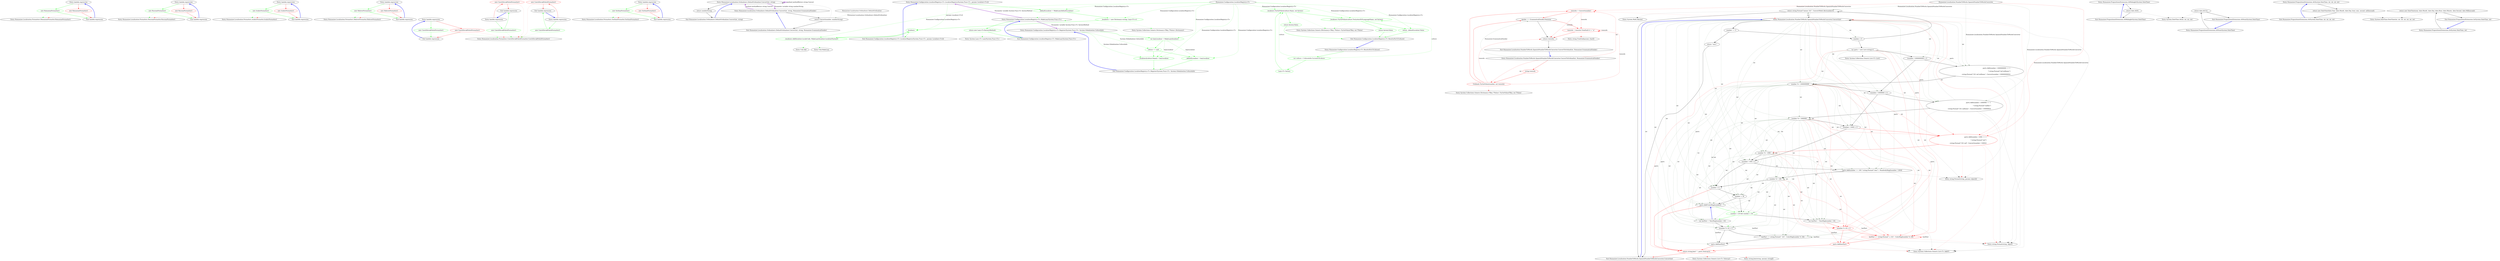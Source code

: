 digraph  {
n0 [label="Entry lambda expression", span="16-16", cluster="lambda expression"];
n1 [label="new RomanianFormatter()", span="16-16", cluster="lambda expression", color=red, community=0];
n2 [label="Exit lambda expression", span="16-16", cluster="lambda expression"];
n3 [label="Entry Humanizer.Localisation.Formatters.RomanianFormatter.RomanianFormatter()", span="2-2", cluster="Humanizer.Localisation.Formatters.RomanianFormatter.RomanianFormatter()"];
n4 [label="Entry lambda expression", span="17-17", cluster="lambda expression"];
n5 [label="new RussianFormatter()", span="17-17", cluster="lambda expression", color=red, community=0];
n6 [label="Exit lambda expression", span="17-17", cluster="lambda expression"];
n7 [label="Entry Humanizer.Localisation.Formatters.RussianFormatter.RussianFormatter()", span="4-4", cluster="Humanizer.Localisation.Formatters.RussianFormatter.RussianFormatter()"];
n8 [label="Entry lambda expression", span="18-18", cluster="lambda expression"];
n9 [label="new ArabicFormatter()", span="18-18", cluster="lambda expression", color=red, community=0];
n10 [label="Exit lambda expression", span="18-18", cluster="lambda expression"];
n11 [label="Entry Humanizer.Localisation.Formatters.ArabicFormatter.ArabicFormatter()", span="2-2", cluster="Humanizer.Localisation.Formatters.ArabicFormatter.ArabicFormatter()"];
n12 [label="Entry lambda expression", span="19-19", cluster="lambda expression"];
n13 [label="new HebrewFormatter()", span="19-19", cluster="lambda expression", color=red, community=0];
n14 [label="Exit lambda expression", span="19-19", cluster="lambda expression"];
n15 [label="Entry Humanizer.Localisation.Formatters.HebrewFormatter.HebrewFormatter()", span="2-2", cluster="Humanizer.Localisation.Formatters.HebrewFormatter.HebrewFormatter()"];
n16 [label="Entry lambda expression", span="20-20", cluster="lambda expression"];
n17 [label="new CzechSlovakPolishFormatter()", span="20-20", cluster="lambda expression", color=red, community=0];
n18 [label="Exit lambda expression", span="20-20", cluster="lambda expression"];
n19 [label="Entry Humanizer.Localisation.Formatters.CzechSlovakPolishFormatter.CzechSlovakPolishFormatter()", span="2-2", cluster="Humanizer.Localisation.Formatters.CzechSlovakPolishFormatter.CzechSlovakPolishFormatter()"];
n20 [label="Entry lambda expression", span="21-21", cluster="lambda expression"];
n21 [label="new CzechSlovakPolishFormatter()", span="21-21", cluster="lambda expression", color=red, community=1];
n22 [label="Exit lambda expression", span="21-21", cluster="lambda expression"];
n23 [label="Entry lambda expression", span="22-22", cluster="lambda expression"];
n24 [label="new CzechSlovakPolishFormatter()", span="22-22", cluster="lambda expression", color=red, community=1];
n25 [label="Exit lambda expression", span="22-22", cluster="lambda expression"];
n26 [label="Entry lambda expression", span="23-23", cluster="lambda expression"];
n27 [label="new SerbianFormatter()", span="23-23", cluster="lambda expression", color=red, community=0];
n28 [label="Exit lambda expression", span="23-23", cluster="lambda expression"];
n29 [label="Entry Humanizer.Localisation.Formatters.SerbianFormatter.SerbianFormatter()", span="2-2", cluster="Humanizer.Localisation.Formatters.SerbianFormatter.SerbianFormatter()"];
d1 [label="new RomanianFormatter()", span="16-16", cluster="lambda expression", color=green, community=0];
d5 [label="new RussianFormatter()", span="17-17", cluster="lambda expression", color=green, community=0];
d9 [label="new ArabicFormatter()", span="18-18", cluster="lambda expression", color=green, community=0];
d13 [label="new HebrewFormatter()", span="19-19", cluster="lambda expression", color=green, community=0];
d17 [label="new CzechSlovakPolishFormatter()", span="20-20", cluster="lambda expression", color=green, community=0];
d21 [label="new CzechSlovakPolishFormatter()", span="21-21", cluster="lambda expression", color=green, community=0];
d24 [label="new CzechSlovakPolishFormatter()", span="22-22", cluster="lambda expression", color=green, community=0];
d27 [label="new SerbianFormatter()", span="23-23", cluster="lambda expression", color=green, community=0];
m2_3 [label="Entry Humanizer.Localisation.Ordinalizers.DefaultOrdinalizer.Convert(int, string)", span="9-9", cluster="Humanizer.Localisation.Ordinalizers.DefaultOrdinalizer.Convert(int, string)", file="DefaultOrdinalizer.cs"];
m2_4 [label="return numberString;", span="11-11", cluster="Humanizer.Localisation.Ordinalizers.DefaultOrdinalizer.Convert(int, string)", file="DefaultOrdinalizer.cs"];
m2_5 [label="Exit Humanizer.Localisation.Ordinalizers.DefaultOrdinalizer.Convert(int, string)", span="9-9", cluster="Humanizer.Localisation.Ordinalizers.DefaultOrdinalizer.Convert(int, string)", file="DefaultOrdinalizer.cs"];
m2_0 [label="Entry Humanizer.Localisation.Ordinalizers.DefaultOrdinalizer.Convert(int, string, Humanizer.GrammaticalGender)", span="4-4", cluster="Humanizer.Localisation.Ordinalizers.DefaultOrdinalizer.Convert(int, string, Humanizer.GrammaticalGender)", file="DefaultOrdinalizer.cs"];
m2_1 [label="return Convert(number, numberString);", span="6-6", cluster="Humanizer.Localisation.Ordinalizers.DefaultOrdinalizer.Convert(int, string, Humanizer.GrammaticalGender)", file="DefaultOrdinalizer.cs"];
m2_2 [label="Exit Humanizer.Localisation.Ordinalizers.DefaultOrdinalizer.Convert(int, string, Humanizer.GrammaticalGender)", span="4-4", cluster="Humanizer.Localisation.Ordinalizers.DefaultOrdinalizer.Convert(int, string, Humanizer.GrammaticalGender)", file="DefaultOrdinalizer.cs"];
m2_6 [label="Humanizer.Localisation.Ordinalizers.DefaultOrdinalizer", span="", file="DefaultOrdinalizer.cs"];
m8_0 [label="Entry Humanizer.Configuration.LocaliserRegistry<T>.LocaliserRegistry(System.Func<T>, params Localiser<T>[])", span="16-16", cluster="Humanizer.Configuration.LocaliserRegistry<T>.LocaliserRegistry(System.Func<T>, params Localiser<T>[])", file="LocaliserRegistry.cs"];
m8_1 [label="_defaultLocaliser = MakeLazy(defaultLocaliser)", span="18-18", cluster="Humanizer.Configuration.LocaliserRegistry<T>.LocaliserRegistry(System.Func<T>, params Localiser<T>[])", color=green, community=0, file="LocaliserRegistry.cs"];
m8_2 [label="_localisers = new Dictionary<string, Lazy<T>>()", span="19-19", cluster="Humanizer.Configuration.LocaliserRegistry<T>.LocaliserRegistry(System.Func<T>, params Localiser<T>[])", color=green, community=0, file="LocaliserRegistry.cs"];
m8_3 [label=localisers, span="20-20", cluster="Humanizer.Configuration.LocaliserRegistry<T>.LocaliserRegistry(System.Func<T>, params Localiser<T>[])", color=green, community=1, file="LocaliserRegistry.cs"];
m8_4 [label="_localisers.Add(localiser.LocaleCode, MakeLazy(localiser.LocaliserFactory))", span="21-21", cluster="Humanizer.Configuration.LocaliserRegistry<T>.LocaliserRegistry(System.Func<T>, params Localiser<T>[])", color=green, community=0, file="LocaliserRegistry.cs"];
m8_5 [label="Exit Humanizer.Configuration.LocaliserRegistry<T>.LocaliserRegistry(System.Func<T>, params Localiser<T>[])", span="16-16", cluster="Humanizer.Configuration.LocaliserRegistry<T>.LocaliserRegistry(System.Func<T>, params Localiser<T>[])", file="LocaliserRegistry.cs"];
m8_7 [label="Entry System.Collections.Generic.Dictionary<TKey, TValue>.Dictionary()", span="0-0", cluster="System.Collections.Generic.Dictionary<TKey, TValue>.Dictionary()", file="LocaliserRegistry.cs"];
m8_22 [label="Entry System.Collections.Generic.IDictionary<TKey, TValue>.TryGetValue(TKey, out TValue)", span="0-0", cluster="System.Collections.Generic.IDictionary<TKey, TValue>.TryGetValue(TKey, out TValue)", file="LocaliserRegistry.cs"];
m8_23 [label="Entry Humanizer.Configuration.LocaliserRegistry<T>.Register(System.Func<T>, System.Globalization.CultureInfo)", span="50-50", cluster="Humanizer.Configuration.LocaliserRegistry<T>.Register(System.Func<T>, System.Globalization.CultureInfo)", file="LocaliserRegistry.cs"];
m8_24 [label="var lazyLocaliser = MakeLazy(localiser)", span="52-52", cluster="Humanizer.Configuration.LocaliserRegistry<T>.Register(System.Func<T>, System.Globalization.CultureInfo)", color=green, community=0, file="LocaliserRegistry.cs"];
m8_25 [label="culture == null", span="54-54", cluster="Humanizer.Configuration.LocaliserRegistry<T>.Register(System.Func<T>, System.Globalization.CultureInfo)", color=green, community=0, file="LocaliserRegistry.cs"];
m8_26 [label="_defaultLocaliser = lazyLocaliser", span="55-55", cluster="Humanizer.Configuration.LocaliserRegistry<T>.Register(System.Func<T>, System.Globalization.CultureInfo)", color=green, community=0, file="LocaliserRegistry.cs"];
m8_27 [label="_localisers[culture.Name] = lazyLocaliser", span="57-57", cluster="Humanizer.Configuration.LocaliserRegistry<T>.Register(System.Func<T>, System.Globalization.CultureInfo)", color=green, community=0, file="LocaliserRegistry.cs"];
m8_28 [label="Exit Humanizer.Configuration.LocaliserRegistry<T>.Register(System.Func<T>, System.Globalization.CultureInfo)", span="50-50", cluster="Humanizer.Configuration.LocaliserRegistry<T>.Register(System.Func<T>, System.Globalization.CultureInfo)", file="LocaliserRegistry.cs"];
m8_12 [label="Entry System.Lazy<T>.Lazy(System.Func<T>)", span="0-0", cluster="System.Lazy<T>.Lazy(System.Func<T>)", file="LocaliserRegistry.cs"];
m8_6 [label="Entry Humanizer.Configuration.LocaliserRegistry<T>.MakeLazy(System.Func<T>)", span="24-24", cluster="Humanizer.Configuration.LocaliserRegistry<T>.MakeLazy(System.Func<T>)", file="LocaliserRegistry.cs"];
m8_10 [label="return new Lazy<T>(factoryMethod);", span="26-26", cluster="Humanizer.Configuration.LocaliserRegistry<T>.MakeLazy(System.Func<T>)", color=green, community=0, file="LocaliserRegistry.cs"];
m8_11 [label="Exit Humanizer.Configuration.LocaliserRegistry<T>.MakeLazy(System.Func<T>)", span="24-24", cluster="Humanizer.Configuration.LocaliserRegistry<T>.MakeLazy(System.Func<T>)", file="LocaliserRegistry.cs"];
m8_8 [label="Entry Unk.MakeLazy", span="", cluster="Unk.MakeLazy", file="LocaliserRegistry.cs"];
m8_13 [label="Entry Humanizer.Configuration.LocaliserRegistry<T>.ResolveForUiCulture()", span="32-32", cluster="Humanizer.Configuration.LocaliserRegistry<T>.ResolveForUiCulture()", file="LocaliserRegistry.cs"];
m8_14 [label="var culture = CultureInfo.CurrentUICulture", span="34-34", cluster="Humanizer.Configuration.LocaliserRegistry<T>.ResolveForUiCulture()", color=green, community=0, file="LocaliserRegistry.cs"];
m8_15 [label="Lazy<T> factory", span="36-36", cluster="Humanizer.Configuration.LocaliserRegistry<T>.ResolveForUiCulture()", color=green, community=0, file="LocaliserRegistry.cs"];
m8_16 [label="_localisers.TryGetValue(culture.Name, out factory)", span="38-38", cluster="Humanizer.Configuration.LocaliserRegistry<T>.ResolveForUiCulture()", color=green, community=0, file="LocaliserRegistry.cs"];
m8_18 [label="_localisers.TryGetValue(culture.TwoLetterISOLanguageName, out factory)", span="41-41", cluster="Humanizer.Configuration.LocaliserRegistry<T>.ResolveForUiCulture()", color=green, community=0, file="LocaliserRegistry.cs"];
m8_17 [label="return factory.Value;", span="39-39", cluster="Humanizer.Configuration.LocaliserRegistry<T>.ResolveForUiCulture()", color=green, community=0, file="LocaliserRegistry.cs"];
m8_19 [label="return factory.Value;", span="42-42", cluster="Humanizer.Configuration.LocaliserRegistry<T>.ResolveForUiCulture()", color=green, community=0, file="LocaliserRegistry.cs"];
m8_20 [label="return _defaultLocaliser.Value;", span="44-44", cluster="Humanizer.Configuration.LocaliserRegistry<T>.ResolveForUiCulture()", color=green, community=0, file="LocaliserRegistry.cs"];
m8_21 [label="Exit Humanizer.Configuration.LocaliserRegistry<T>.ResolveForUiCulture()", span="32-32", cluster="Humanizer.Configuration.LocaliserRegistry<T>.ResolveForUiCulture()", file="LocaliserRegistry.cs"];
m8_9 [label="Entry Unk.Add", span="", cluster="Unk.Add", file="LocaliserRegistry.cs"];
m8_29 [label="Humanizer.Configuration.LocaliserRegistry<T>", span="", file="LocaliserRegistry.cs"];
m10_32 [label="Entry System.Math.Abs(int)", span="0-0", cluster="System.Math.Abs(int)", file="NumberToWordsExtension.cs"];
m10_34 [label="Entry System.Collections.Generic.List<T>.List()", span="0-0", cluster="System.Collections.Generic.List<T>.List()", file="NumberToWordsExtension.cs"];
m10_47 [label="Entry System.Collections.Generic.Dictionary<TKey, TValue>.TryGetValue(TKey, out TValue)", span="0-0", cluster="System.Collections.Generic.Dictionary<TKey, TValue>.TryGetValue(TKey, out TValue)", file="NumberToWordsExtension.cs"];
m10_37 [label="Entry System.Collections.Generic.List<T>.ToArray()", span="0-0", cluster="System.Collections.Generic.List<T>.ToArray()", file="NumberToWordsExtension.cs"];
m10_36 [label="Entry System.Collections.Generic.List<T>.Add(T)", span="0-0", cluster="System.Collections.Generic.List<T>.Add(T)", file="NumberToWordsExtension.cs"];
m10_39 [label="Entry Humanizer.Localisation.NumberToWords.SpanishNumberToWordsConverter.ConvertToOrdinal(int, Humanizer.GrammaticalGender)", span="94-94", cluster="Humanizer.Localisation.NumberToWords.SpanishNumberToWordsConverter.ConvertToOrdinal(int, Humanizer.GrammaticalGender)", file="NumberToWordsExtension.cs"];
m10_40 [label="string towords", span="96-96", cluster="Humanizer.Localisation.NumberToWords.SpanishNumberToWordsConverter.ConvertToOrdinal(int, Humanizer.GrammaticalGender)", color=red, community=0, file="NumberToWordsExtension.cs"];
m10_41 [label="!Ordinals.TryGetValue(number, out towords)", span="97-97", cluster="Humanizer.Localisation.NumberToWords.SpanishNumberToWordsConverter.ConvertToOrdinal(int, Humanizer.GrammaticalGender)", color=red, community=0, file="NumberToWordsExtension.cs"];
m10_42 [label="towords = Convert(number)", span="98-98", cluster="Humanizer.Localisation.NumberToWords.SpanishNumberToWordsConverter.ConvertToOrdinal(int, Humanizer.GrammaticalGender)", color=red, community=0, file="NumberToWordsExtension.cs"];
m10_43 [label="gender == GrammaticalGender.Feminine", span="99-99", cluster="Humanizer.Localisation.NumberToWords.SpanishNumberToWordsConverter.ConvertToOrdinal(int, Humanizer.GrammaticalGender)", file="NumberToWordsExtension.cs"];
m10_44 [label="towords = towords.TrimEnd('o') + ''a''", span="100-100", cluster="Humanizer.Localisation.NumberToWords.SpanishNumberToWordsConverter.ConvertToOrdinal(int, Humanizer.GrammaticalGender)", color=red, community=0, file="NumberToWordsExtension.cs"];
m10_45 [label="return towords;", span="102-102", cluster="Humanizer.Localisation.NumberToWords.SpanishNumberToWordsConverter.ConvertToOrdinal(int, Humanizer.GrammaticalGender)", file="NumberToWordsExtension.cs"];
m10_46 [label="Exit Humanizer.Localisation.NumberToWords.SpanishNumberToWordsConverter.ConvertToOrdinal(int, Humanizer.GrammaticalGender)", span="94-94", cluster="Humanizer.Localisation.NumberToWords.SpanishNumberToWordsConverter.ConvertToOrdinal(int, Humanizer.GrammaticalGender)", file="NumberToWordsExtension.cs"];
m10_35 [label="Entry string.Format(string, params object[])", span="0-0", cluster="string.Format(string, params object[])", file="NumberToWordsExtension.cs"];
m10_38 [label="Entry string.Join(string, params string[])", span="0-0", cluster="string.Join(string, params string[])", file="NumberToWordsExtension.cs"];
m10_23 [label="(number % 10) > 0", span="76-76", cluster="Humanizer.Localisation.NumberToWords.SpanishNumberToWordsConverter.Convert(int)", file="NumberToWordsExtension.cs"];
m10_20 [label="parts.Add(UnitsMap[number])", span="73-73", cluster="Humanizer.Localisation.NumberToWords.SpanishNumberToWordsConverter.Convert(int)", file="NumberToWordsExtension.cs"];
m10_21 [label="number > 20 && number < 30", span="74-74", cluster="Humanizer.Localisation.NumberToWords.SpanishNumberToWordsConverter.Convert(int)", color=green, community=0, file="NumberToWordsExtension.cs"];
m10_22 [label="var lastPart = TensMap[number / 10]", span="75-75", cluster="Humanizer.Localisation.NumberToWords.SpanishNumberToWordsConverter.Convert(int)", file="NumberToWordsExtension.cs"];
m10_48 [label="Entry string.TrimEnd(params char[])", span="0-0", cluster="string.TrimEnd(params char[])", file="NumberToWordsExtension.cs"];
m10_33 [label="Entry string.Format(string, object)", span="0-0", cluster="string.Format(string, object)", file="NumberToWordsExtension.cs"];
m10_0 [label="Entry Humanizer.Localisation.NumberToWords.SpanishNumberToWordsConverter.Convert(int)", span="27-27", cluster="Humanizer.Localisation.NumberToWords.SpanishNumberToWordsConverter.Convert(int)", file="NumberToWordsExtension.cs"];
m10_1 [label="number == 0", span="29-29", cluster="Humanizer.Localisation.NumberToWords.SpanishNumberToWordsConverter.Convert(int)", file="NumberToWordsExtension.cs"];
m10_3 [label="number < 0", span="32-32", cluster="Humanizer.Localisation.NumberToWords.SpanishNumberToWordsConverter.Convert(int)", file="NumberToWordsExtension.cs"];
m10_4 [label="return string.Format(''menos {0}'', Convert(Math.Abs(number)));", span="33-33", cluster="Humanizer.Localisation.NumberToWords.SpanishNumberToWordsConverter.Convert(int)", file="NumberToWordsExtension.cs"];
m10_6 [label="(number / 1000000000) > 0", span="37-37", cluster="Humanizer.Localisation.NumberToWords.SpanishNumberToWordsConverter.Convert(int)", file="NumberToWordsExtension.cs"];
m10_7 [label="parts.Add(number / 1000000000 == 1\r\n                    ? string.Format(''mil millones'')\r\n                    : string.Format(''{0} mil millones'', Convert(number / 1000000000)))", span="39-41", cluster="Humanizer.Localisation.NumberToWords.SpanishNumberToWordsConverter.Convert(int)", file="NumberToWordsExtension.cs"];
m10_8 [label="number %= 1000000000", span="43-43", cluster="Humanizer.Localisation.NumberToWords.SpanishNumberToWordsConverter.Convert(int)", file="NumberToWordsExtension.cs"];
m10_9 [label="(number / 1000000) > 0", span="46-46", cluster="Humanizer.Localisation.NumberToWords.SpanishNumberToWordsConverter.Convert(int)", file="NumberToWordsExtension.cs"];
m10_10 [label="parts.Add(number / 1000000 == 1\r\n                    ? string.Format(''millón'')\r\n                    : string.Format(''{0} millones'', Convert(number / 1000000)))", span="48-50", cluster="Humanizer.Localisation.NumberToWords.SpanishNumberToWordsConverter.Convert(int)", file="NumberToWordsExtension.cs"];
m10_11 [label="number %= 1000000", span="52-52", cluster="Humanizer.Localisation.NumberToWords.SpanishNumberToWordsConverter.Convert(int)", file="NumberToWordsExtension.cs"];
m10_12 [label="(number / 1000) > 0", span="55-55", cluster="Humanizer.Localisation.NumberToWords.SpanishNumberToWordsConverter.Convert(int)", file="NumberToWordsExtension.cs"];
m10_13 [label="parts.Add(number / 1000 == 1\r\n                    ? string.Format(''mil'')\r\n                    : string.Format(''{0} mil'', Convert(number / 1000)))", span="57-59", cluster="Humanizer.Localisation.NumberToWords.SpanishNumberToWordsConverter.Convert(int)", color=red, community=0, file="NumberToWordsExtension.cs"];
m10_14 [label="number %= 1000", span="61-61", cluster="Humanizer.Localisation.NumberToWords.SpanishNumberToWordsConverter.Convert(int)", file="NumberToWordsExtension.cs"];
m10_15 [label="(number / 100) > 0", span="64-64", cluster="Humanizer.Localisation.NumberToWords.SpanishNumberToWordsConverter.Convert(int)", file="NumberToWordsExtension.cs"];
m10_16 [label="parts.Add(number == 100 ? string.Format(''cien'') : HundredsMap[(number / 100)])", span="66-66", cluster="Humanizer.Localisation.NumberToWords.SpanishNumberToWordsConverter.Convert(int)", file="NumberToWordsExtension.cs"];
m10_17 [label="number %= 100", span="67-67", cluster="Humanizer.Localisation.NumberToWords.SpanishNumberToWordsConverter.Convert(int)", file="NumberToWordsExtension.cs"];
m10_18 [label="number > 0", span="70-70", cluster="Humanizer.Localisation.NumberToWords.SpanishNumberToWordsConverter.Convert(int)", file="NumberToWordsExtension.cs"];
m10_19 [label="number < 30", span="72-72", cluster="Humanizer.Localisation.NumberToWords.SpanishNumberToWordsConverter.Convert(int)", file="NumberToWordsExtension.cs"];
m10_24 [label="lastPart += string.Format('' {0}'', UnitsMap[number % 10])", span="77-77", cluster="Humanizer.Localisation.NumberToWords.SpanishNumberToWordsConverter.Convert(int)", file="NumberToWordsExtension.cs"];
m10_26 [label="var lastPart = TensMap[number / 10]", span="83-83", cluster="Humanizer.Localisation.NumberToWords.SpanishNumberToWordsConverter.Convert(int)", file="NumberToWordsExtension.cs"];
m10_27 [label="(number % 10) > 0", span="84-84", cluster="Humanizer.Localisation.NumberToWords.SpanishNumberToWordsConverter.Convert(int)", color=red, community=0, file="NumberToWordsExtension.cs"];
m10_28 [label="lastPart += string.Format('' y {0}'', UnitsMap[number % 10])", span="85-85", cluster="Humanizer.Localisation.NumberToWords.SpanishNumberToWordsConverter.Convert(int)", color=red, community=0, file="NumberToWordsExtension.cs"];
m10_2 [label="return ''cero'';", span="30-30", cluster="Humanizer.Localisation.NumberToWords.SpanishNumberToWordsConverter.Convert(int)", file="NumberToWordsExtension.cs"];
m10_5 [label="var parts = new List<string>()", span="35-35", cluster="Humanizer.Localisation.NumberToWords.SpanishNumberToWordsConverter.Convert(int)", file="NumberToWordsExtension.cs"];
m10_25 [label="parts.Add(lastPart)", span="79-79", cluster="Humanizer.Localisation.NumberToWords.SpanishNumberToWordsConverter.Convert(int)", file="NumberToWordsExtension.cs"];
m10_29 [label="parts.Add(lastPart)", span="87-87", cluster="Humanizer.Localisation.NumberToWords.SpanishNumberToWordsConverter.Convert(int)", color=red, community=0, file="NumberToWordsExtension.cs"];
m10_30 [label="return string.Join('' '', parts.ToArray());", span="91-91", cluster="Humanizer.Localisation.NumberToWords.SpanishNumberToWordsConverter.Convert(int)", color=red, community=0, file="NumberToWordsExtension.cs"];
m10_31 [label="Exit Humanizer.Localisation.NumberToWords.SpanishNumberToWordsConverter.Convert(int)", span="27-27", cluster="Humanizer.Localisation.NumberToWords.SpanishNumberToWordsConverter.Convert(int)", file="NumberToWordsExtension.cs"];
m10_49 [label="Humanizer.Localisation.NumberToWords.SpanishNumberToWordsConverter", span="", file="NumberToWordsExtension.cs"];
m12_4 [label="Entry Humanizer.PrepositionsExtensions.AtMidnight(System.DateTime)", span="22-22", cluster="Humanizer.PrepositionsExtensions.AtMidnight(System.DateTime)", file="OrdinalizeExtensions.cs"];
m12_5 [label="return date.At(0);", span="24-24", cluster="Humanizer.PrepositionsExtensions.AtMidnight(System.DateTime)", file="OrdinalizeExtensions.cs"];
m12_6 [label="Exit Humanizer.PrepositionsExtensions.AtMidnight(System.DateTime)", span="22-22", cluster="Humanizer.PrepositionsExtensions.AtMidnight(System.DateTime)", file="OrdinalizeExtensions.cs"];
m12_8 [label="Entry Humanizer.PrepositionsExtensions.AtNoon(System.DateTime)", span="32-32", cluster="Humanizer.PrepositionsExtensions.AtNoon(System.DateTime)", file="OrdinalizeExtensions.cs"];
m12_9 [label="return date.At(12);", span="34-34", cluster="Humanizer.PrepositionsExtensions.AtNoon(System.DateTime)", file="OrdinalizeExtensions.cs"];
m12_10 [label="Exit Humanizer.PrepositionsExtensions.AtNoon(System.DateTime)", span="32-32", cluster="Humanizer.PrepositionsExtensions.AtNoon(System.DateTime)", file="OrdinalizeExtensions.cs"];
m12_7 [label="Entry System.DateTime.At(int, int, int, int)", span="12-12", cluster="System.DateTime.At(int, int, int, int)", file="OrdinalizeExtensions.cs"];
m12_0 [label="Entry Humanizer.PrepositionsExtensions.At(System.DateTime, int, int, int, int)", span="12-12", cluster="Humanizer.PrepositionsExtensions.At(System.DateTime, int, int, int, int)", file="OrdinalizeExtensions.cs"];
m12_1 [label="return new DateTime(date.Year, date.Month, date.Day, hour, min, second, millisecond);", span="14-14", cluster="Humanizer.PrepositionsExtensions.At(System.DateTime, int, int, int, int)", file="OrdinalizeExtensions.cs"];
m12_2 [label="Exit Humanizer.PrepositionsExtensions.At(System.DateTime, int, int, int, int)", span="12-12", cluster="Humanizer.PrepositionsExtensions.At(System.DateTime, int, int, int, int)", file="OrdinalizeExtensions.cs"];
m12_11 [label="Entry Humanizer.PrepositionsExtensions.In(System.DateTime, int)", span="43-43", cluster="Humanizer.PrepositionsExtensions.In(System.DateTime, int)", file="OrdinalizeExtensions.cs"];
m12_12 [label="return new DateTime(year, date.Month, date.Day, date.Hour, date.Minute, date.Second, date.Millisecond);", span="45-45", cluster="Humanizer.PrepositionsExtensions.In(System.DateTime, int)", file="OrdinalizeExtensions.cs"];
m12_13 [label="Exit Humanizer.PrepositionsExtensions.In(System.DateTime, int)", span="43-43", cluster="Humanizer.PrepositionsExtensions.In(System.DateTime, int)", file="OrdinalizeExtensions.cs"];
m12_3 [label="Entry System.DateTime.DateTime(int, int, int, int, int, int, int)", span="0-0", cluster="System.DateTime.DateTime(int, int, int, int, int, int, int)", file="OrdinalizeExtensions.cs"];
n0 -> n1  [key=0, style=solid, color=red];
n0 -> d1  [key=0, style=solid, color=green];
n1 -> n2  [key=0, style=solid, color=red];
n1 -> n3  [key=2, style=dotted, color=red];
n2 -> n0  [key=0, style=bold, color=blue];
n4 -> n5  [key=0, style=solid, color=red];
n4 -> d5  [key=0, style=solid, color=green];
n5 -> n6  [key=0, style=solid, color=red];
n5 -> n7  [key=2, style=dotted, color=red];
n6 -> n4  [key=0, style=bold, color=blue];
n8 -> n9  [key=0, style=solid, color=red];
n8 -> d9  [key=0, style=solid, color=green];
n9 -> n10  [key=0, style=solid, color=red];
n9 -> n11  [key=2, style=dotted, color=red];
n10 -> n8  [key=0, style=bold, color=blue];
n12 -> n13  [key=0, style=solid, color=red];
n12 -> d13  [key=0, style=solid, color=green];
n13 -> n14  [key=0, style=solid, color=red];
n13 -> n15  [key=2, style=dotted, color=red];
n14 -> n12  [key=0, style=bold, color=blue];
n16 -> n17  [key=0, style=solid, color=red];
n16 -> d17  [key=0, style=solid, color=green];
n17 -> n18  [key=0, style=solid, color=red];
n17 -> n19  [key=2, style=dotted, color=red];
n18 -> n16  [key=0, style=bold, color=blue];
n20 -> n21  [key=0, style=solid, color=red];
n20 -> d21  [key=0, style=solid, color=green];
n21 -> n22  [key=0, style=solid, color=red];
n21 -> n19  [key=2, style=dotted, color=red];
n22 -> n20  [key=0, style=bold, color=blue];
n23 -> n24  [key=0, style=solid, color=red];
n23 -> d24  [key=0, style=solid, color=green];
n24 -> n25  [key=0, style=solid, color=red];
n24 -> n19  [key=2, style=dotted, color=red];
n25 -> n23  [key=0, style=bold, color=blue];
n26 -> n27  [key=0, style=solid, color=red];
n26 -> d27  [key=0, style=solid, color=green];
n27 -> n28  [key=0, style=solid, color=red];
n27 -> n29  [key=2, style=dotted, color=red];
n28 -> n26  [key=0, style=bold, color=blue];
d1 -> n2  [key=0, style=solid, color=green];
d1 -> n3  [key=2, style=dotted, color=green];
d5 -> n6  [key=0, style=solid, color=green];
d5 -> n7  [key=2, style=dotted, color=green];
d9 -> n10  [key=0, style=solid, color=green];
d9 -> n11  [key=2, style=dotted, color=green];
d13 -> n14  [key=0, style=solid, color=green];
d13 -> n15  [key=2, style=dotted, color=green];
d17 -> n18  [key=0, style=solid, color=green];
d17 -> n19  [key=2, style=dotted, color=green];
d21 -> n22  [key=0, style=solid, color=green];
d21 -> n19  [key=2, style=dotted, color=green];
d24 -> n25  [key=0, style=solid, color=green];
d24 -> n19  [key=2, style=dotted, color=green];
d27 -> n28  [key=0, style=solid, color=green];
d27 -> n29  [key=2, style=dotted, color=green];
m2_3 -> m2_4  [key=0, style=solid];
m2_3 -> m2_0  [key=3, color=darkorchid, style=bold, label="Parameter variable string numberString"];
m2_3 -> m2_3  [key=3, color=darkorchid, style=bold, label="method methodReturn string Convert"];
m2_4 -> m2_5  [key=0, style=solid];
m2_5 -> m2_3  [key=0, style=bold, color=blue];
m2_0 -> m2_1  [key=0, style=solid];
m2_0 -> m2_3  [key=3, color=darkorchid, style=bold, label="method methodReturn string Convert"];
m2_1 -> m2_2  [key=0, style=solid];
m2_1 -> m2_3  [key=2, style=dotted];
m2_2 -> m2_0  [key=0, style=bold, color=blue];
m2_6 -> m2_1  [key=1, style=dashed, color=darkseagreen4, label="Humanizer.Localisation.Ordinalizers.DefaultOrdinalizer"];
m8_0 -> m8_1  [key=0, style=solid, color=green];
m8_0 -> m8_3  [key=1, style=dashed, color=green, label="params Localiser<T>[]"];
m8_1 -> m8_2  [key=0, style=solid, color=green];
m8_1 -> m8_6  [key=2, style=dotted, color=green];
m8_2 -> m8_3  [key=0, style=solid, color=green];
m8_2 -> m8_7  [key=2, style=dotted, color=green];
m8_3 -> m8_4  [key=0, style=solid, color=green];
m8_3 -> m8_5  [key=0, style=solid, color=green];
m8_4 -> m8_3  [key=0, style=solid, color=green];
m8_4 -> m8_8  [key=2, style=dotted, color=green];
m8_4 -> m8_9  [key=2, style=dotted, color=green];
m8_5 -> m8_0  [key=0, style=bold, color=blue];
m8_23 -> m8_24  [key=0, style=solid, color=green];
m8_23 -> m8_25  [key=1, style=dashed, color=green, label="System.Globalization.CultureInfo"];
m8_23 -> m8_27  [key=1, style=dashed, color=green, label="System.Globalization.CultureInfo"];
m8_24 -> m8_25  [key=0, style=solid, color=green];
m8_24 -> m8_6  [key=2, style=dotted, color=green];
m8_24 -> m8_26  [key=1, style=dashed, color=green, label=lazyLocaliser];
m8_24 -> m8_27  [key=1, style=dashed, color=green, label=lazyLocaliser];
m8_25 -> m8_26  [key=0, style=solid, color=green];
m8_25 -> m8_27  [key=0, style=solid, color=green];
m8_26 -> m8_28  [key=0, style=solid, color=green];
m8_27 -> m8_28  [key=0, style=solid, color=green];
m8_28 -> m8_23  [key=0, style=bold, color=blue];
m8_6 -> m8_10  [key=0, style=solid, color=green];
m8_6 -> m8_0  [key=3, color=darkorchid, style=bold, label="Parameter variable System.Func<T> factoryMethod"];
m8_6 -> m8_23  [key=3, color=darkorchid, style=bold, label="Parameter variable System.Func<T> factoryMethod"];
m8_10 -> m8_11  [key=0, style=solid, color=green];
m8_10 -> m8_12  [key=2, style=dotted, color=green];
m8_11 -> m8_6  [key=0, style=bold, color=blue];
m8_13 -> m8_14  [key=0, style=solid, color=green];
m8_14 -> m8_15  [key=0, style=solid, color=green];
m8_14 -> m8_16  [key=1, style=dashed, color=green, label=culture];
m8_14 -> m8_18  [key=1, style=dashed, color=green, label=culture];
m8_15 -> m8_16  [key=0, style=solid, color=green];
m8_16 -> m8_17  [key=0, style=solid, color=green];
m8_16 -> m8_18  [key=0, style=solid, color=green];
m8_16 -> m8_22  [key=2, style=dotted, color=green];
m8_18 -> m8_19  [key=0, style=solid, color=green];
m8_18 -> m8_20  [key=0, style=solid, color=green];
m8_18 -> m8_22  [key=2, style=dotted, color=green];
m8_17 -> m8_21  [key=0, style=solid, color=green];
m8_19 -> m8_21  [key=0, style=solid, color=green];
m8_20 -> m8_21  [key=0, style=solid, color=green];
m8_21 -> m8_13  [key=0, style=bold, color=blue];
m8_29 -> m8_1  [key=1, style=dashed, color=green, label="Humanizer.Configuration.LocaliserRegistry<T>"];
m8_29 -> m8_2  [key=1, style=dashed, color=green, label="Humanizer.Configuration.LocaliserRegistry<T>"];
m8_29 -> m8_4  [key=1, style=dashed, color=green, label="Humanizer.Configuration.LocaliserRegistry<T>"];
m8_29 -> m8_16  [key=1, style=dashed, color=green, label="Humanizer.Configuration.LocaliserRegistry<T>"];
m8_29 -> m8_18  [key=1, style=dashed, color=green, label="Humanizer.Configuration.LocaliserRegistry<T>"];
m8_29 -> m8_20  [key=1, style=dashed, color=green, label="Humanizer.Configuration.LocaliserRegistry<T>"];
m8_29 -> m8_24  [key=1, style=dashed, color=green, label="Humanizer.Configuration.LocaliserRegistry<T>"];
m8_29 -> m8_27  [key=1, style=dashed, color=green, label="Humanizer.Configuration.LocaliserRegistry<T>"];
m8_29 -> m8_26  [key=1, style=dashed, color=green, label="Humanizer.Configuration.LocaliserRegistry<T>"];
m10_39 -> m10_40  [key=0, style=solid, color=red];
m10_39 -> m10_41  [key=1, style=dashed, color=red, label=int];
m10_39 -> m10_42  [key=1, style=dashed, color=red, label=int];
m10_39 -> m10_43  [key=1, style=dashed, color=darkseagreen4, label="Humanizer.GrammaticalGender"];
m10_40 -> m10_41  [key=0, style=solid, color=red];
m10_41 -> m10_42  [key=0, style=solid, color=red];
m10_41 -> m10_43  [key=0, style=solid, color=red];
m10_41 -> m10_47  [key=2, style=dotted, color=red];
m10_41 -> m10_44  [key=1, style=dashed, color=red, label=towords];
m10_41 -> m10_45  [key=1, style=dashed, color=red, label=towords];
m10_42 -> m10_43  [key=0, style=solid, color=red];
m10_42 -> m10_0  [key=2, style=dotted, color=red];
m10_42 -> m10_44  [key=1, style=dashed, color=red, label=towords];
m10_42 -> m10_45  [key=1, style=dashed, color=red, label=towords];
m10_43 -> m10_44  [key=0, style=solid, color=red];
m10_43 -> m10_45  [key=0, style=solid];
m10_44 -> m10_45  [key=0, style=solid, color=red];
m10_44 -> m10_48  [key=2, style=dotted, color=red];
m10_44 -> m10_44  [key=1, style=dashed, color=red, label=towords];
m10_45 -> m10_46  [key=0, style=solid];
m10_46 -> m10_39  [key=0, style=bold, color=blue];
m10_23 -> m10_24  [key=0, style=solid];
m10_23 -> m10_25  [key=0, style=solid];
m10_20 -> m10_21  [key=0, style=solid, color=green];
m10_20 -> m10_30  [key=0, style=solid, color=red];
m10_20 -> m10_36  [key=2, style=dotted];
m10_21 -> m10_22  [key=0, style=solid, color=green];
m10_21 -> m10_23  [key=2, style=dotted, color=green];
m10_21 -> m10_26  [key=0, style=solid];
m10_22 -> m10_20  [key=0, style=bold, color=blue];
m10_22 -> m10_23  [key=0, style=solid];
m10_22 -> m10_24  [key=1, style=dashed, color=darkseagreen4, label=lastPart];
m10_22 -> m10_25  [key=1, style=dashed, color=darkseagreen4, label=lastPart];
m10_0 -> m10_1  [key=0, style=solid];
m10_0 -> m10_3  [key=1, style=dashed, color=darkseagreen4, label=int];
m10_0 -> m10_4  [key=1, style=dashed, color=darkseagreen4, label=int];
m10_0 -> m10_6  [key=1, style=dashed, color=darkseagreen4, label=int];
m10_0 -> m10_7  [key=1, style=dashed, color=darkseagreen4, label=int];
m10_0 -> m10_8  [key=1, style=dashed, color=darkseagreen4, label=int];
m10_0 -> m10_9  [key=1, style=dashed, color=darkseagreen4, label=int];
m10_0 -> m10_10  [key=1, style=dashed, color=darkseagreen4, label=int];
m10_0 -> m10_11  [key=1, style=dashed, color=darkseagreen4, label=int];
m10_0 -> m10_12  [key=1, style=dashed, color=darkseagreen4, label=int];
m10_0 -> m10_13  [key=1, style=dashed, color=red, label=int];
m10_0 -> m10_14  [key=1, style=dashed, color=darkseagreen4, label=int];
m10_0 -> m10_15  [key=1, style=dashed, color=darkseagreen4, label=int];
m10_0 -> m10_16  [key=1, style=dashed, color=darkseagreen4, label=int];
m10_0 -> m10_17  [key=1, style=dashed, color=darkseagreen4, label=int];
m10_0 -> m10_18  [key=1, style=dashed, color=darkseagreen4, label=int];
m10_0 -> m10_19  [key=1, style=dashed, color=darkseagreen4, label=int];
m10_0 -> m10_20  [key=1, style=dashed, color=darkseagreen4, label=int];
m10_0 -> m10_21  [key=1, style=dashed, color=darkseagreen4, label=int];
m10_0 -> m10_22  [key=1, style=dashed, color=darkseagreen4, label=int];
m10_0 -> m10_23  [key=1, style=dashed, color=darkseagreen4, label=int];
m10_0 -> m10_24  [key=1, style=dashed, color=darkseagreen4, label=int];
m10_0 -> m10_26  [key=1, style=dashed, color=darkseagreen4, label=int];
m10_0 -> m10_27  [key=1, style=dashed, color=red, label=int];
m10_0 -> m10_28  [key=1, style=dashed, color=red, label=int];
m10_1 -> m10_2  [key=0, style=solid];
m10_1 -> m10_3  [key=0, style=solid];
m10_3 -> m10_4  [key=0, style=solid];
m10_3 -> m10_5  [key=0, style=solid];
m10_4 -> m10_31  [key=0, style=solid];
m10_4 -> m10_32  [key=2, style=dotted];
m10_4 -> m10_0  [key=2, style=dotted];
m10_4 -> m10_33  [key=2, style=dotted];
m10_6 -> m10_7  [key=0, style=solid];
m10_6 -> m10_9  [key=0, style=solid];
m10_7 -> m10_8  [key=0, style=solid];
m10_7 -> m10_35  [key=2, style=dotted];
m10_7 -> m10_0  [key=2, style=dotted];
m10_7 -> m10_33  [key=2, style=dotted];
m10_7 -> m10_36  [key=2, style=dotted];
m10_8 -> m10_9  [key=0, style=solid];
m10_8 -> m10_8  [key=1, style=dashed, color=darkseagreen4, label=int];
m10_8 -> m10_10  [key=1, style=dashed, color=darkseagreen4, label=int];
m10_8 -> m10_11  [key=1, style=dashed, color=darkseagreen4, label=int];
m10_8 -> m10_12  [key=1, style=dashed, color=darkseagreen4, label=int];
m10_8 -> m10_13  [key=1, style=dashed, color=red, label=int];
m10_8 -> m10_14  [key=1, style=dashed, color=darkseagreen4, label=int];
m10_8 -> m10_15  [key=1, style=dashed, color=darkseagreen4, label=int];
m10_8 -> m10_16  [key=1, style=dashed, color=darkseagreen4, label=int];
m10_8 -> m10_17  [key=1, style=dashed, color=darkseagreen4, label=int];
m10_8 -> m10_18  [key=1, style=dashed, color=darkseagreen4, label=int];
m10_8 -> m10_19  [key=1, style=dashed, color=darkseagreen4, label=int];
m10_8 -> m10_20  [key=1, style=dashed, color=darkseagreen4, label=int];
m10_8 -> m10_21  [key=1, style=dashed, color=darkseagreen4, label=int];
m10_8 -> m10_22  [key=1, style=dashed, color=darkseagreen4, label=int];
m10_8 -> m10_23  [key=1, style=dashed, color=darkseagreen4, label=int];
m10_8 -> m10_24  [key=1, style=dashed, color=darkseagreen4, label=int];
m10_8 -> m10_26  [key=1, style=dashed, color=darkseagreen4, label=int];
m10_8 -> m10_27  [key=1, style=dashed, color=red, label=int];
m10_8 -> m10_28  [key=1, style=dashed, color=red, label=int];
m10_9 -> m10_10  [key=0, style=solid];
m10_9 -> m10_12  [key=0, style=solid];
m10_10 -> m10_11  [key=0, style=solid];
m10_10 -> m10_35  [key=2, style=dotted];
m10_10 -> m10_0  [key=2, style=dotted];
m10_10 -> m10_33  [key=2, style=dotted];
m10_10 -> m10_36  [key=2, style=dotted];
m10_11 -> m10_12  [key=0, style=solid];
m10_11 -> m10_11  [key=1, style=dashed, color=darkseagreen4, label=int];
m10_11 -> m10_13  [key=1, style=dashed, color=red, label=int];
m10_11 -> m10_14  [key=1, style=dashed, color=darkseagreen4, label=int];
m10_11 -> m10_15  [key=1, style=dashed, color=darkseagreen4, label=int];
m10_11 -> m10_16  [key=1, style=dashed, color=darkseagreen4, label=int];
m10_11 -> m10_17  [key=1, style=dashed, color=darkseagreen4, label=int];
m10_11 -> m10_18  [key=1, style=dashed, color=darkseagreen4, label=int];
m10_11 -> m10_19  [key=1, style=dashed, color=darkseagreen4, label=int];
m10_11 -> m10_20  [key=1, style=dashed, color=darkseagreen4, label=int];
m10_11 -> m10_21  [key=1, style=dashed, color=darkseagreen4, label=int];
m10_11 -> m10_22  [key=1, style=dashed, color=darkseagreen4, label=int];
m10_11 -> m10_23  [key=1, style=dashed, color=darkseagreen4, label=int];
m10_11 -> m10_24  [key=1, style=dashed, color=darkseagreen4, label=int];
m10_11 -> m10_26  [key=1, style=dashed, color=darkseagreen4, label=int];
m10_11 -> m10_27  [key=1, style=dashed, color=red, label=int];
m10_11 -> m10_28  [key=1, style=dashed, color=red, label=int];
m10_12 -> m10_13  [key=0, style=solid, color=red];
m10_12 -> m10_15  [key=0, style=solid];
m10_13 -> m10_14  [key=0, style=solid, color=red];
m10_13 -> m10_35  [key=2, style=dotted, color=red];
m10_13 -> m10_0  [key=2, style=dotted, color=red];
m10_13 -> m10_33  [key=2, style=dotted, color=red];
m10_13 -> m10_36  [key=2, style=dotted, color=red];
m10_14 -> m10_15  [key=0, style=solid];
m10_14 -> m10_14  [key=1, style=dashed, color=darkseagreen4, label=int];
m10_14 -> m10_16  [key=1, style=dashed, color=darkseagreen4, label=int];
m10_14 -> m10_17  [key=1, style=dashed, color=darkseagreen4, label=int];
m10_14 -> m10_18  [key=1, style=dashed, color=darkseagreen4, label=int];
m10_14 -> m10_19  [key=1, style=dashed, color=darkseagreen4, label=int];
m10_14 -> m10_20  [key=1, style=dashed, color=darkseagreen4, label=int];
m10_14 -> m10_21  [key=1, style=dashed, color=darkseagreen4, label=int];
m10_14 -> m10_22  [key=1, style=dashed, color=darkseagreen4, label=int];
m10_14 -> m10_23  [key=1, style=dashed, color=darkseagreen4, label=int];
m10_14 -> m10_24  [key=1, style=dashed, color=darkseagreen4, label=int];
m10_14 -> m10_26  [key=1, style=dashed, color=darkseagreen4, label=int];
m10_14 -> m10_27  [key=1, style=dashed, color=red, label=int];
m10_14 -> m10_28  [key=1, style=dashed, color=red, label=int];
m10_15 -> m10_16  [key=0, style=solid];
m10_15 -> m10_18  [key=0, style=solid];
m10_16 -> m10_17  [key=0, style=solid];
m10_16 -> m10_35  [key=2, style=dotted];
m10_16 -> m10_36  [key=2, style=dotted];
m10_17 -> m10_18  [key=0, style=solid];
m10_17 -> m10_17  [key=1, style=dashed, color=darkseagreen4, label=int];
m10_17 -> m10_19  [key=1, style=dashed, color=darkseagreen4, label=int];
m10_17 -> m10_20  [key=1, style=dashed, color=darkseagreen4, label=int];
m10_17 -> m10_21  [key=1, style=dashed, color=darkseagreen4, label=int];
m10_17 -> m10_22  [key=1, style=dashed, color=darkseagreen4, label=int];
m10_17 -> m10_23  [key=1, style=dashed, color=darkseagreen4, label=int];
m10_17 -> m10_24  [key=1, style=dashed, color=darkseagreen4, label=int];
m10_17 -> m10_26  [key=1, style=dashed, color=darkseagreen4, label=int];
m10_17 -> m10_27  [key=1, style=dashed, color=red, label=int];
m10_17 -> m10_28  [key=1, style=dashed, color=red, label=int];
m10_18 -> m10_19  [key=0, style=solid];
m10_18 -> m10_30  [key=0, style=solid, color=red];
m10_19 -> m10_20  [key=0, style=solid];
m10_19 -> m10_21  [key=0, style=solid];
m10_24 -> m10_25  [key=0, style=solid];
m10_24 -> m10_33  [key=2, style=dotted];
m10_24 -> m10_24  [key=1, style=dashed, color=darkseagreen4, label=lastPart];
m10_26 -> m10_27  [key=0, style=solid, color=red];
m10_26 -> m10_28  [key=1, style=dashed, color=red, label=lastPart];
m10_26 -> m10_29  [key=1, style=dashed, color=red, label=lastPart];
m10_27 -> m10_28  [key=0, style=solid, color=red];
m10_27 -> m10_29  [key=0, style=solid, color=red];
m10_28 -> m10_29  [key=0, style=solid, color=red];
m10_28 -> m10_33  [key=2, style=dotted, color=red];
m10_28 -> m10_28  [key=1, style=dashed, color=red, label=lastPart];
m10_2 -> m10_31  [key=0, style=solid];
m10_5 -> m10_6  [key=0, style=solid];
m10_5 -> m10_34  [key=2, style=dotted];
m10_5 -> m10_7  [key=1, style=dashed, color=darkseagreen4, label=parts];
m10_5 -> m10_10  [key=1, style=dashed, color=darkseagreen4, label=parts];
m10_5 -> m10_13  [key=1, style=dashed, color=red, label=parts];
m10_5 -> m10_16  [key=1, style=dashed, color=darkseagreen4, label=parts];
m10_5 -> m10_20  [key=1, style=dashed, color=darkseagreen4, label=parts];
m10_5 -> m10_25  [key=1, style=dashed, color=darkseagreen4, label=parts];
m10_5 -> m10_29  [key=1, style=dashed, color=red, label=parts];
m10_5 -> m10_30  [key=1, style=dashed, color=red, label=parts];
m10_25 -> m10_30  [key=0, style=solid, color=red];
m10_25 -> m10_36  [key=2, style=dotted];
m10_29 -> m10_30  [key=0, style=solid, color=red];
m10_29 -> m10_36  [key=2, style=dotted, color=red];
m10_30 -> m10_31  [key=0, style=solid, color=red];
m10_30 -> m10_37  [key=2, style=dotted, color=red];
m10_30 -> m10_38  [key=2, style=dotted, color=red];
m10_31 -> m10_0  [key=0, style=bold, color=blue];
m10_49 -> m10_4  [key=1, style=dashed, color=darkseagreen4, label="Humanizer.Localisation.NumberToWords.SpanishNumberToWordsConverter"];
m10_49 -> m10_7  [key=1, style=dashed, color=darkseagreen4, label="Humanizer.Localisation.NumberToWords.SpanishNumberToWordsConverter"];
m10_49 -> m10_10  [key=1, style=dashed, color=darkseagreen4, label="Humanizer.Localisation.NumberToWords.SpanishNumberToWordsConverter"];
m10_49 -> m10_13  [key=1, style=dashed, color=red, label="Humanizer.Localisation.NumberToWords.SpanishNumberToWordsConverter"];
m10_49 -> m10_42  [key=1, style=dashed, color=red, label="Humanizer.Localisation.NumberToWords.SpanishNumberToWordsConverter"];
m12_4 -> m12_5  [key=0, style=solid];
m12_5 -> m12_6  [key=0, style=solid];
m12_5 -> m12_7  [key=2, style=dotted];
m12_6 -> m12_4  [key=0, style=bold, color=blue];
m12_8 -> m12_9  [key=0, style=solid];
m12_9 -> m12_10  [key=0, style=solid];
m12_9 -> m12_7  [key=2, style=dotted];
m12_10 -> m12_8  [key=0, style=bold, color=blue];
m12_0 -> m12_1  [key=0, style=solid];
m12_1 -> m12_2  [key=0, style=solid];
m12_1 -> m12_3  [key=2, style=dotted];
m12_2 -> m12_0  [key=0, style=bold, color=blue];
m12_11 -> m12_12  [key=0, style=solid];
m12_12 -> m12_13  [key=0, style=solid];
m12_12 -> m12_3  [key=2, style=dotted];
m12_13 -> m12_11  [key=0, style=bold, color=blue];
}
